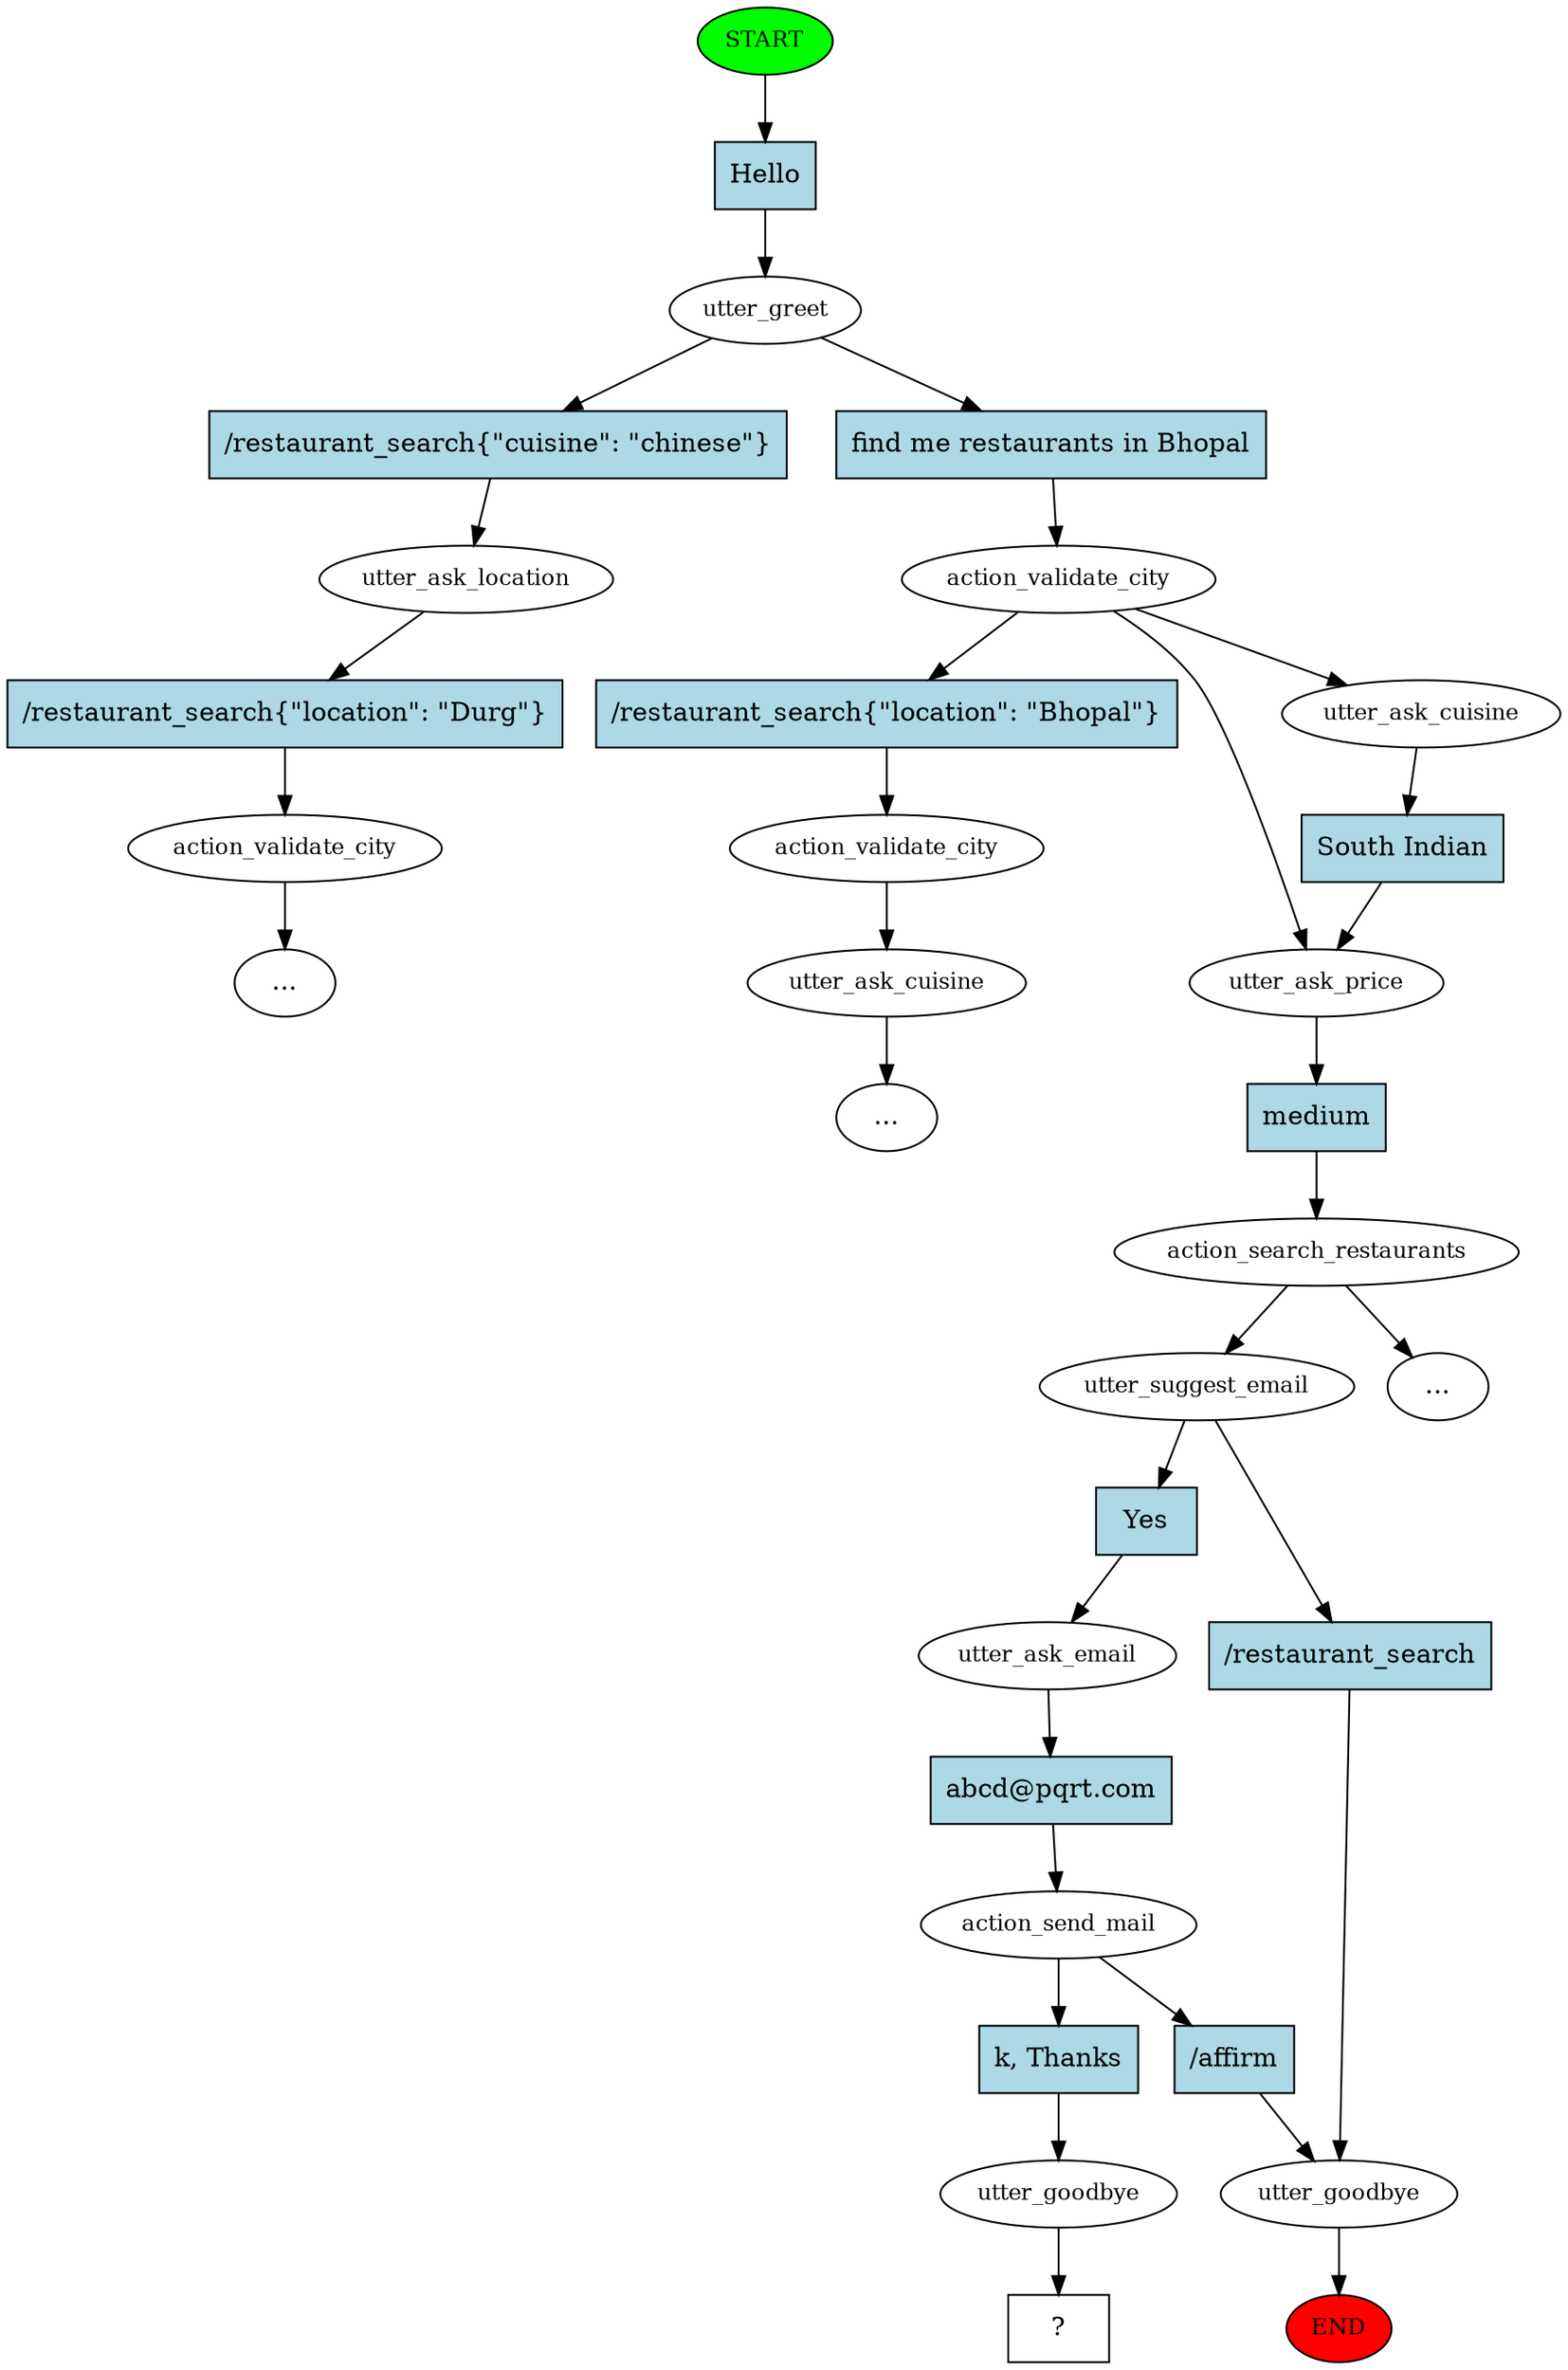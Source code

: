 digraph  {
0 [class="start active", fillcolor=green, fontsize=12, label=START, style=filled];
"-1" [class=end, fillcolor=red, fontsize=12, label=END, style=filled];
1 [class=active, fontsize=12, label=utter_greet];
2 [class="", fontsize=12, label=utter_ask_location];
3 [class="", fontsize=12, label=action_validate_city];
"-10" [class=ellipsis, label="..."];
26 [class=active, fontsize=12, label=action_validate_city];
27 [class=active, fontsize=12, label=utter_ask_cuisine];
28 [class=active, fontsize=12, label=utter_ask_price];
29 [class=active, fontsize=12, label=action_search_restaurants];
30 [class=active, fontsize=12, label=utter_suggest_email];
31 [class=active, fontsize=12, label=utter_ask_email];
32 [class=active, fontsize=12, label=action_send_mail];
33 [class="", fontsize=12, label=utter_goodbye];
43 [class="", fontsize=12, label=action_validate_city];
44 [class="", fontsize=12, label=utter_ask_cuisine];
"-12" [class=ellipsis, label="..."];
"-16" [class=ellipsis, label="..."];
73 [class=active, fontsize=12, label=utter_goodbye];
74 [class="intent dashed active", label="  ?  ", shape=rect];
75 [class="intent active", fillcolor=lightblue, label=Hello, shape=rect, style=filled];
76 [class=intent, fillcolor=lightblue, label="/restaurant_search\{\"cuisine\":\ \"chinese\"\}", shape=rect, style=filled];
77 [class="intent active", fillcolor=lightblue, label="find\ me\ restaurants\ in\ Bhopal", shape=rect, style=filled];
78 [class=intent, fillcolor=lightblue, label="/restaurant_search\{\"location\":\ \"Durg\"\}", shape=rect, style=filled];
79 [class=intent, fillcolor=lightblue, label="/restaurant_search\{\"location\":\ \"Bhopal\"\}", shape=rect, style=filled];
80 [class="intent active", fillcolor=lightblue, label="South\ Indian", shape=rect, style=filled];
81 [class="intent active", fillcolor=lightblue, label=medium, shape=rect, style=filled];
82 [class="intent active", fillcolor=lightblue, label=Yes, shape=rect, style=filled];
83 [class=intent, fillcolor=lightblue, label="/restaurant_search", shape=rect, style=filled];
84 [class="intent active", fillcolor=lightblue, label="abcd@pqrt\.com", shape=rect, style=filled];
85 [class=intent, fillcolor=lightblue, label="/affirm", shape=rect, style=filled];
86 [class="intent active", fillcolor=lightblue, label="k,\ Thanks", shape=rect, style=filled];
0 -> 75  [class=active, key=0];
1 -> 76  [class="", key=0];
1 -> 77  [class=active, key=0];
2 -> 78  [class="", key=0];
3 -> "-10"  [class="", key=NONE, label=""];
26 -> 27  [class=active, key=NONE, label=""];
26 -> 28  [class="", key=NONE, label=""];
26 -> 79  [class="", key=0];
27 -> 80  [class=active, key=0];
28 -> 81  [class=active, key=0];
29 -> 30  [class=active, key=NONE, label=""];
29 -> "-16"  [class="", key=NONE, label=""];
30 -> 82  [class=active, key=0];
30 -> 83  [class="", key=0];
31 -> 84  [class=active, key=0];
32 -> 85  [class="", key=0];
32 -> 86  [class=active, key=0];
33 -> "-1"  [class="", key=NONE, label=""];
43 -> 44  [class="", key=NONE, label=""];
44 -> "-12"  [class="", key=NONE, label=""];
73 -> 74  [class=active, key=NONE, label=""];
75 -> 1  [class=active, key=0];
76 -> 2  [class="", key=0];
77 -> 26  [class=active, key=0];
78 -> 3  [class="", key=0];
79 -> 43  [class="", key=0];
80 -> 28  [class=active, key=0];
81 -> 29  [class=active, key=0];
82 -> 31  [class=active, key=0];
83 -> 33  [class="", key=0];
84 -> 32  [class=active, key=0];
85 -> 33  [class="", key=0];
86 -> 73  [class=active, key=0];
}
